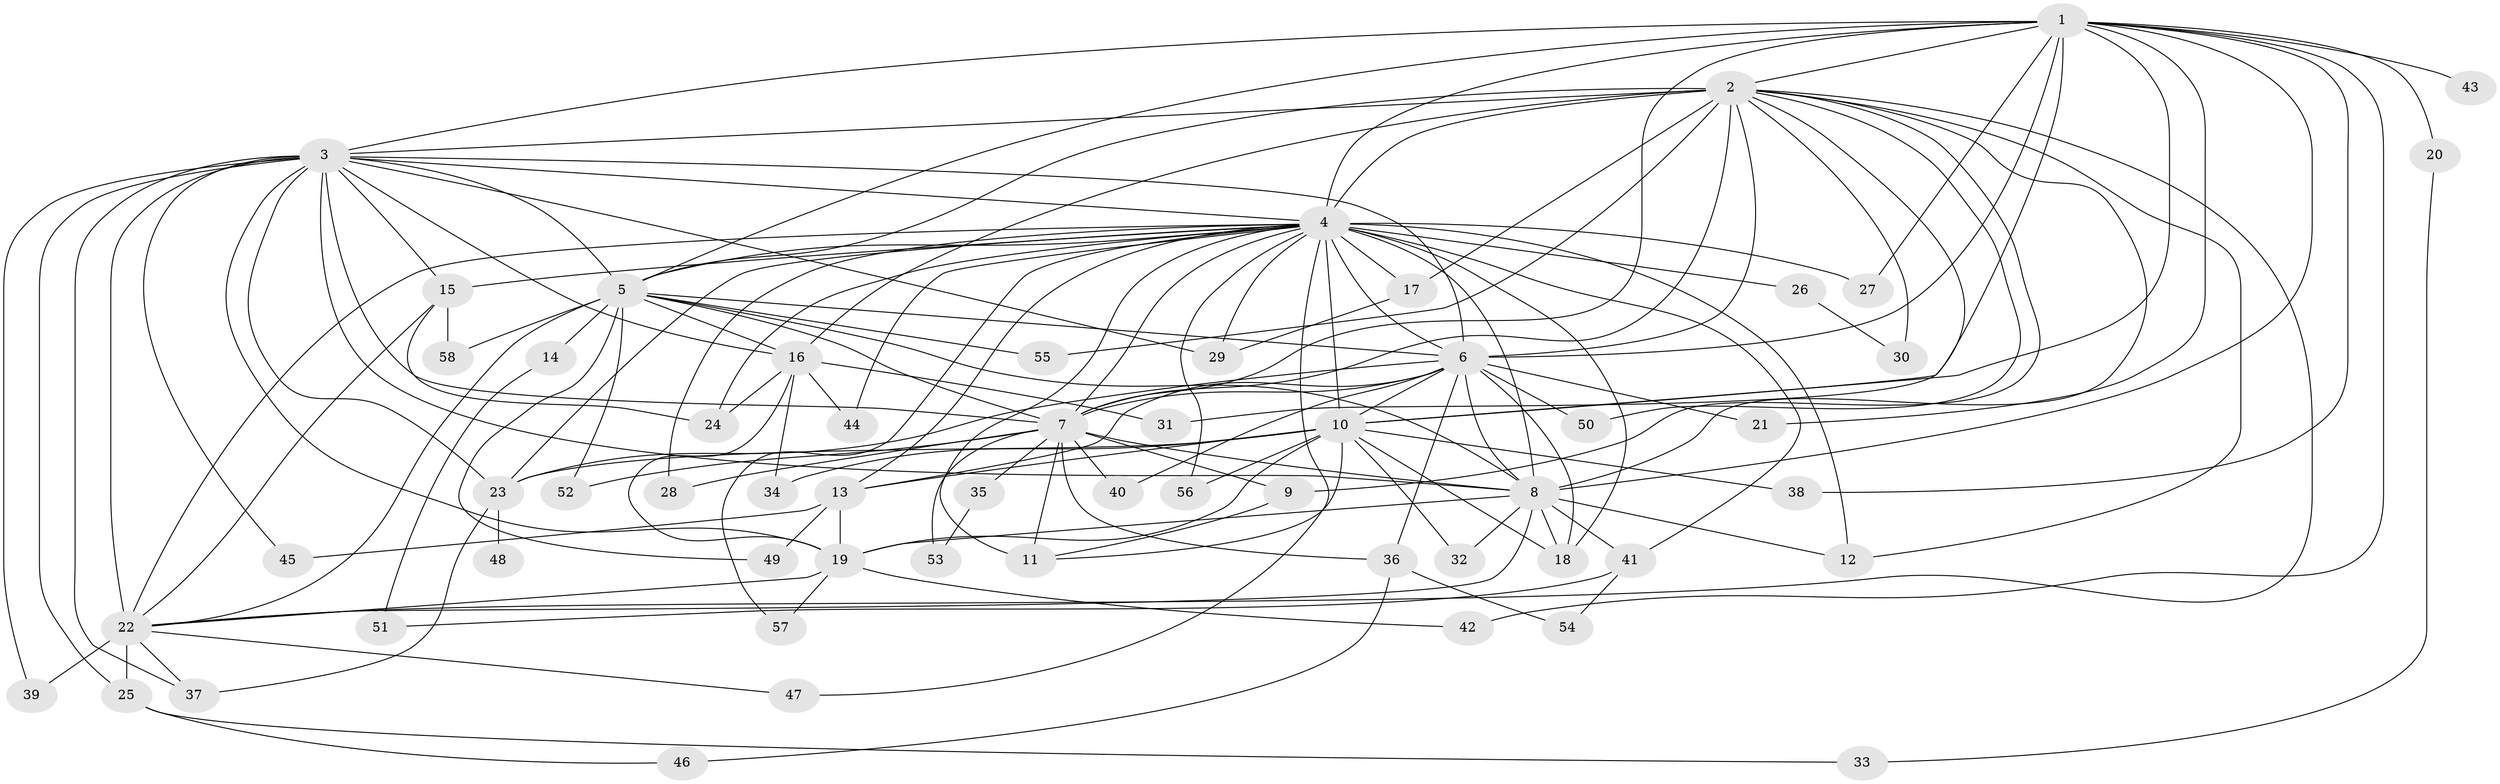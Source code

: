 // original degree distribution, {22: 0.008695652173913044, 20: 0.02608695652173913, 17: 0.008695652173913044, 33: 0.008695652173913044, 25: 0.008695652173913044, 19: 0.008695652173913044, 18: 0.008695652173913044, 30: 0.008695652173913044, 3: 0.2, 4: 0.09565217391304348, 5: 0.043478260869565216, 6: 0.008695652173913044, 9: 0.008695652173913044, 7: 0.008695652173913044, 2: 0.5478260869565217}
// Generated by graph-tools (version 1.1) at 2025/35/03/09/25 02:35:01]
// undirected, 58 vertices, 144 edges
graph export_dot {
graph [start="1"]
  node [color=gray90,style=filled];
  1;
  2;
  3;
  4;
  5;
  6;
  7;
  8;
  9;
  10;
  11;
  12;
  13;
  14;
  15;
  16;
  17;
  18;
  19;
  20;
  21;
  22;
  23;
  24;
  25;
  26;
  27;
  28;
  29;
  30;
  31;
  32;
  33;
  34;
  35;
  36;
  37;
  38;
  39;
  40;
  41;
  42;
  43;
  44;
  45;
  46;
  47;
  48;
  49;
  50;
  51;
  52;
  53;
  54;
  55;
  56;
  57;
  58;
  1 -- 2 [weight=2.0];
  1 -- 3 [weight=3.0];
  1 -- 4 [weight=2.0];
  1 -- 5 [weight=2.0];
  1 -- 6 [weight=1.0];
  1 -- 7 [weight=1.0];
  1 -- 8 [weight=1.0];
  1 -- 10 [weight=2.0];
  1 -- 20 [weight=1.0];
  1 -- 21 [weight=1.0];
  1 -- 27 [weight=1.0];
  1 -- 31 [weight=1.0];
  1 -- 38 [weight=1.0];
  1 -- 42 [weight=1.0];
  1 -- 43 [weight=1.0];
  2 -- 3 [weight=3.0];
  2 -- 4 [weight=3.0];
  2 -- 5 [weight=2.0];
  2 -- 6 [weight=1.0];
  2 -- 7 [weight=1.0];
  2 -- 8 [weight=1.0];
  2 -- 9 [weight=1.0];
  2 -- 10 [weight=3.0];
  2 -- 12 [weight=1.0];
  2 -- 16 [weight=1.0];
  2 -- 17 [weight=1.0];
  2 -- 22 [weight=1.0];
  2 -- 30 [weight=1.0];
  2 -- 50 [weight=1.0];
  2 -- 55 [weight=1.0];
  3 -- 4 [weight=4.0];
  3 -- 5 [weight=2.0];
  3 -- 6 [weight=2.0];
  3 -- 7 [weight=2.0];
  3 -- 8 [weight=2.0];
  3 -- 15 [weight=1.0];
  3 -- 16 [weight=1.0];
  3 -- 19 [weight=2.0];
  3 -- 22 [weight=8.0];
  3 -- 23 [weight=2.0];
  3 -- 25 [weight=1.0];
  3 -- 29 [weight=1.0];
  3 -- 37 [weight=2.0];
  3 -- 39 [weight=1.0];
  3 -- 45 [weight=1.0];
  4 -- 5 [weight=2.0];
  4 -- 6 [weight=3.0];
  4 -- 7 [weight=3.0];
  4 -- 8 [weight=3.0];
  4 -- 10 [weight=13.0];
  4 -- 11 [weight=1.0];
  4 -- 12 [weight=1.0];
  4 -- 13 [weight=2.0];
  4 -- 15 [weight=3.0];
  4 -- 17 [weight=3.0];
  4 -- 18 [weight=1.0];
  4 -- 22 [weight=1.0];
  4 -- 23 [weight=1.0];
  4 -- 24 [weight=1.0];
  4 -- 26 [weight=1.0];
  4 -- 27 [weight=1.0];
  4 -- 28 [weight=2.0];
  4 -- 29 [weight=1.0];
  4 -- 41 [weight=1.0];
  4 -- 44 [weight=1.0];
  4 -- 47 [weight=1.0];
  4 -- 56 [weight=1.0];
  4 -- 57 [weight=1.0];
  5 -- 6 [weight=1.0];
  5 -- 7 [weight=1.0];
  5 -- 8 [weight=1.0];
  5 -- 14 [weight=1.0];
  5 -- 16 [weight=1.0];
  5 -- 22 [weight=1.0];
  5 -- 49 [weight=1.0];
  5 -- 52 [weight=1.0];
  5 -- 55 [weight=1.0];
  5 -- 58 [weight=1.0];
  6 -- 7 [weight=1.0];
  6 -- 8 [weight=1.0];
  6 -- 10 [weight=1.0];
  6 -- 13 [weight=1.0];
  6 -- 18 [weight=2.0];
  6 -- 21 [weight=2.0];
  6 -- 23 [weight=1.0];
  6 -- 36 [weight=1.0];
  6 -- 40 [weight=1.0];
  6 -- 50 [weight=1.0];
  7 -- 8 [weight=2.0];
  7 -- 9 [weight=1.0];
  7 -- 11 [weight=2.0];
  7 -- 28 [weight=1.0];
  7 -- 35 [weight=1.0];
  7 -- 36 [weight=1.0];
  7 -- 40 [weight=1.0];
  7 -- 52 [weight=1.0];
  7 -- 53 [weight=1.0];
  8 -- 12 [weight=1.0];
  8 -- 18 [weight=2.0];
  8 -- 19 [weight=1.0];
  8 -- 22 [weight=1.0];
  8 -- 32 [weight=1.0];
  8 -- 41 [weight=1.0];
  9 -- 11 [weight=1.0];
  10 -- 11 [weight=1.0];
  10 -- 13 [weight=1.0];
  10 -- 18 [weight=1.0];
  10 -- 19 [weight=1.0];
  10 -- 23 [weight=1.0];
  10 -- 32 [weight=1.0];
  10 -- 34 [weight=1.0];
  10 -- 38 [weight=1.0];
  10 -- 56 [weight=1.0];
  13 -- 19 [weight=1.0];
  13 -- 45 [weight=1.0];
  13 -- 49 [weight=1.0];
  14 -- 51 [weight=1.0];
  15 -- 22 [weight=1.0];
  15 -- 24 [weight=1.0];
  15 -- 58 [weight=1.0];
  16 -- 19 [weight=1.0];
  16 -- 24 [weight=1.0];
  16 -- 31 [weight=1.0];
  16 -- 34 [weight=1.0];
  16 -- 44 [weight=1.0];
  17 -- 29 [weight=2.0];
  19 -- 22 [weight=1.0];
  19 -- 42 [weight=1.0];
  19 -- 57 [weight=1.0];
  20 -- 33 [weight=1.0];
  22 -- 25 [weight=3.0];
  22 -- 37 [weight=1.0];
  22 -- 39 [weight=1.0];
  22 -- 47 [weight=1.0];
  23 -- 37 [weight=1.0];
  23 -- 48 [weight=2.0];
  25 -- 33 [weight=1.0];
  25 -- 46 [weight=1.0];
  26 -- 30 [weight=1.0];
  35 -- 53 [weight=1.0];
  36 -- 46 [weight=1.0];
  36 -- 54 [weight=1.0];
  41 -- 51 [weight=1.0];
  41 -- 54 [weight=1.0];
}
